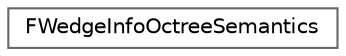 digraph "Graphical Class Hierarchy"
{
 // INTERACTIVE_SVG=YES
 // LATEX_PDF_SIZE
  bgcolor="transparent";
  edge [fontname=Helvetica,fontsize=10,labelfontname=Helvetica,labelfontsize=10];
  node [fontname=Helvetica,fontsize=10,shape=box,height=0.2,width=0.4];
  rankdir="LR";
  Node0 [id="Node000000",label="FWedgeInfoOctreeSemantics",height=0.2,width=0.4,color="grey40", fillcolor="white", style="filled",URL="$d5/de1/structFWedgeInfoOctreeSemantics.html",tooltip="Helper struct for the mesh component vert position octree."];
}
